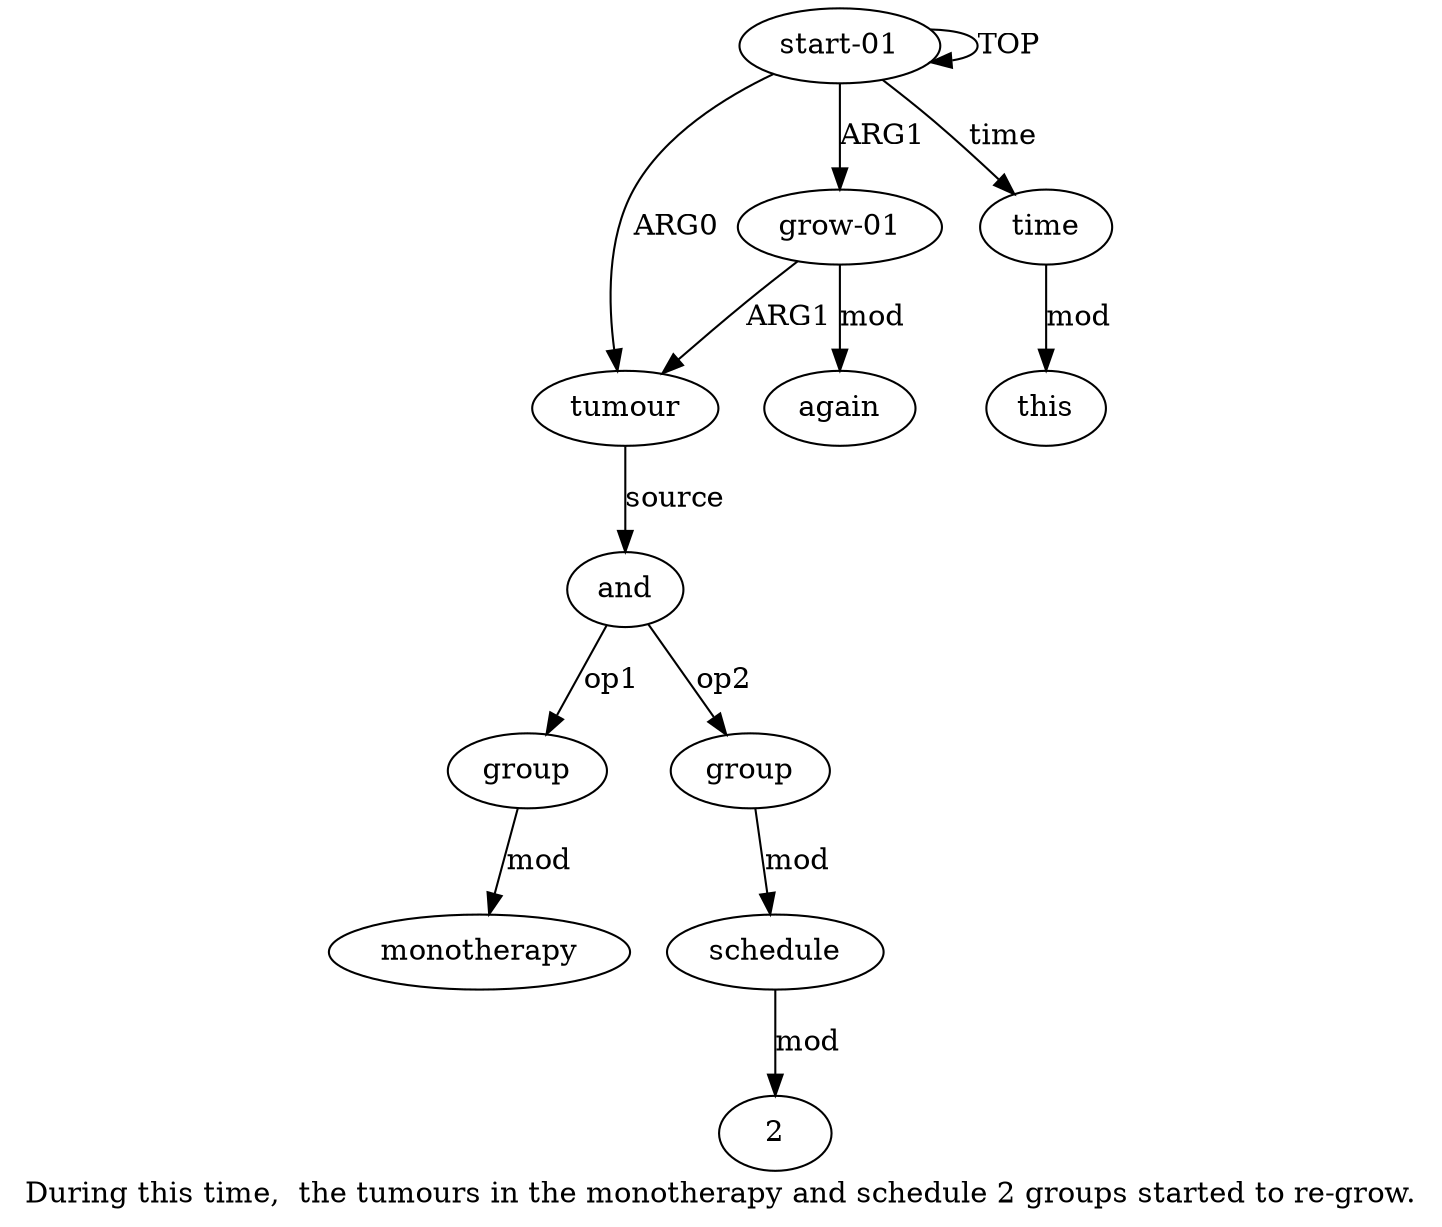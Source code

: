 digraph  {
	graph [label="During this time,  the tumours in the monotherapy and schedule 2 groups started to re-grow."];
	node [label="\N"];
	a10	 [color=black,
		gold_ind=10,
		gold_label=this,
		label=this,
		test_ind=10,
		test_label=this];
	"a6 2"	 [color=black,
		gold_ind=-1,
		gold_label=2,
		label=2,
		test_ind=-1,
		test_label=2];
	a1	 [color=black,
		gold_ind=1,
		gold_label=tumour,
		label=tumour,
		test_ind=1,
		test_label=tumour];
	a2	 [color=black,
		gold_ind=2,
		gold_label=and,
		label=and,
		test_ind=2,
		test_label=and];
	a1 -> a2 [key=0,
	color=black,
	gold_label=source,
	label=source,
	test_label=source];
a0 [color=black,
	gold_ind=0,
	gold_label="start-01",
	label="start-01",
	test_ind=0,
	test_label="start-01"];
a0 -> a1 [key=0,
color=black,
gold_label=ARG0,
label=ARG0,
test_label=ARG0];
a0 -> a0 [key=0,
color=black,
gold_label=TOP,
label=TOP,
test_label=TOP];
a7 [color=black,
gold_ind=7,
gold_label="grow-01",
label="grow-01",
test_ind=7,
test_label="grow-01"];
a0 -> a7 [key=0,
color=black,
gold_label=ARG1,
label=ARG1,
test_label=ARG1];
a9 [color=black,
gold_ind=9,
gold_label=time,
label=time,
test_ind=9,
test_label=time];
a0 -> a9 [key=0,
color=black,
gold_label=time,
label=time,
test_label=time];
a3 [color=black,
gold_ind=3,
gold_label=group,
label=group,
test_ind=3,
test_label=group];
a4 [color=black,
gold_ind=4,
gold_label=monotherapy,
label=monotherapy,
test_ind=4,
test_label=monotherapy];
a3 -> a4 [key=0,
color=black,
gold_label=mod,
label=mod,
test_label=mod];
a2 -> a3 [key=0,
color=black,
gold_label=op1,
label=op1,
test_label=op1];
a5 [color=black,
gold_ind=5,
gold_label=group,
label=group,
test_ind=5,
test_label=group];
a2 -> a5 [key=0,
color=black,
gold_label=op2,
label=op2,
test_label=op2];
a6 [color=black,
gold_ind=6,
gold_label=schedule,
label=schedule,
test_ind=6,
test_label=schedule];
a5 -> a6 [key=0,
color=black,
gold_label=mod,
label=mod,
test_label=mod];
a7 -> a1 [key=0,
color=black,
gold_label=ARG1,
label=ARG1,
test_label=ARG1];
a8 [color=black,
gold_ind=8,
gold_label=again,
label=again,
test_ind=8,
test_label=again];
a7 -> a8 [key=0,
color=black,
gold_label=mod,
label=mod,
test_label=mod];
a6 -> "a6 2" [key=0,
color=black,
gold_label=mod,
label=mod,
test_label=mod];
a9 -> a10 [key=0,
color=black,
gold_label=mod,
label=mod,
test_label=mod];
}

